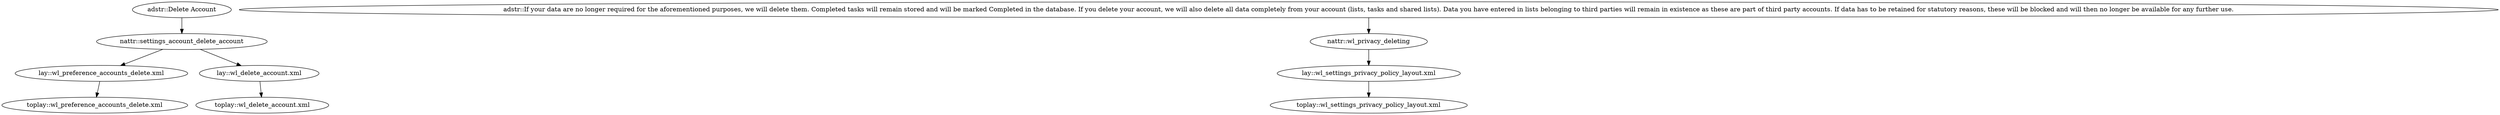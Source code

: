 digraph G {
"adstr::Delete Account" -> "nattr::settings_account_delete_account"
"adstr::If your data are no longer required for the aforementioned purposes, we will delete them. Completed tasks will remain stored and will be marked Completed in the database. If you delete your account, we will also delete all data completely from your account (lists, tasks and shared lists). Data you have entered in lists belonging to third parties will remain in existence as these are part of third party accounts. If data has to be retained for statutory reasons, these will be blocked and will then no longer be available for any further use." -> "nattr::wl_privacy_deleting"
"nattr::settings_account_delete_account" -> "lay::wl_preference_accounts_delete.xml"
"nattr::settings_account_delete_account" -> "lay::wl_delete_account.xml"
"nattr::wl_privacy_deleting" -> "lay::wl_settings_privacy_policy_layout.xml"
"lay::wl_preference_accounts_delete.xml" -> "toplay::wl_preference_accounts_delete.xml"
"lay::wl_delete_account.xml" -> "toplay::wl_delete_account.xml"
"lay::wl_settings_privacy_policy_layout.xml" -> "toplay::wl_settings_privacy_policy_layout.xml"
}
